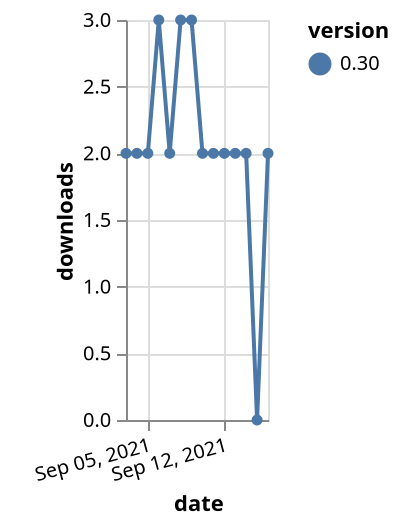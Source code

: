 {"$schema": "https://vega.github.io/schema/vega-lite/v5.json", "description": "A simple bar chart with embedded data.", "data": {"values": [{"date": "2021-09-03", "total": 3363, "delta": 2, "version": "0.30"}, {"date": "2021-09-04", "total": 3365, "delta": 2, "version": "0.30"}, {"date": "2021-09-05", "total": 3367, "delta": 2, "version": "0.30"}, {"date": "2021-09-06", "total": 3370, "delta": 3, "version": "0.30"}, {"date": "2021-09-07", "total": 3372, "delta": 2, "version": "0.30"}, {"date": "2021-09-08", "total": 3375, "delta": 3, "version": "0.30"}, {"date": "2021-09-09", "total": 3378, "delta": 3, "version": "0.30"}, {"date": "2021-09-10", "total": 3380, "delta": 2, "version": "0.30"}, {"date": "2021-09-11", "total": 3382, "delta": 2, "version": "0.30"}, {"date": "2021-09-12", "total": 3384, "delta": 2, "version": "0.30"}, {"date": "2021-09-13", "total": 3386, "delta": 2, "version": "0.30"}, {"date": "2021-09-14", "total": 3388, "delta": 2, "version": "0.30"}, {"date": "2021-09-15", "total": 3388, "delta": 0, "version": "0.30"}, {"date": "2021-09-16", "total": 3390, "delta": 2, "version": "0.30"}]}, "width": "container", "mark": {"type": "line", "point": {"filled": true}}, "encoding": {"x": {"field": "date", "type": "temporal", "timeUnit": "yearmonthdate", "title": "date", "axis": {"labelAngle": -15}}, "y": {"field": "delta", "type": "quantitative", "title": "downloads"}, "color": {"field": "version", "type": "nominal"}, "tooltip": {"field": "delta"}}}